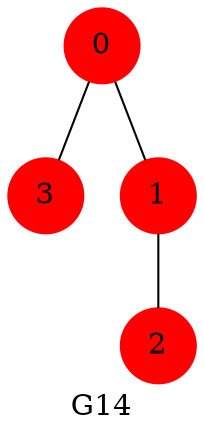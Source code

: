 strict graph G14 {
	graph [label=G14];
	node [color=red,
		shape=circle,
		style=filled
	];
	0 -- 3;
	0 -- 1;
	1 -- 2;
}
